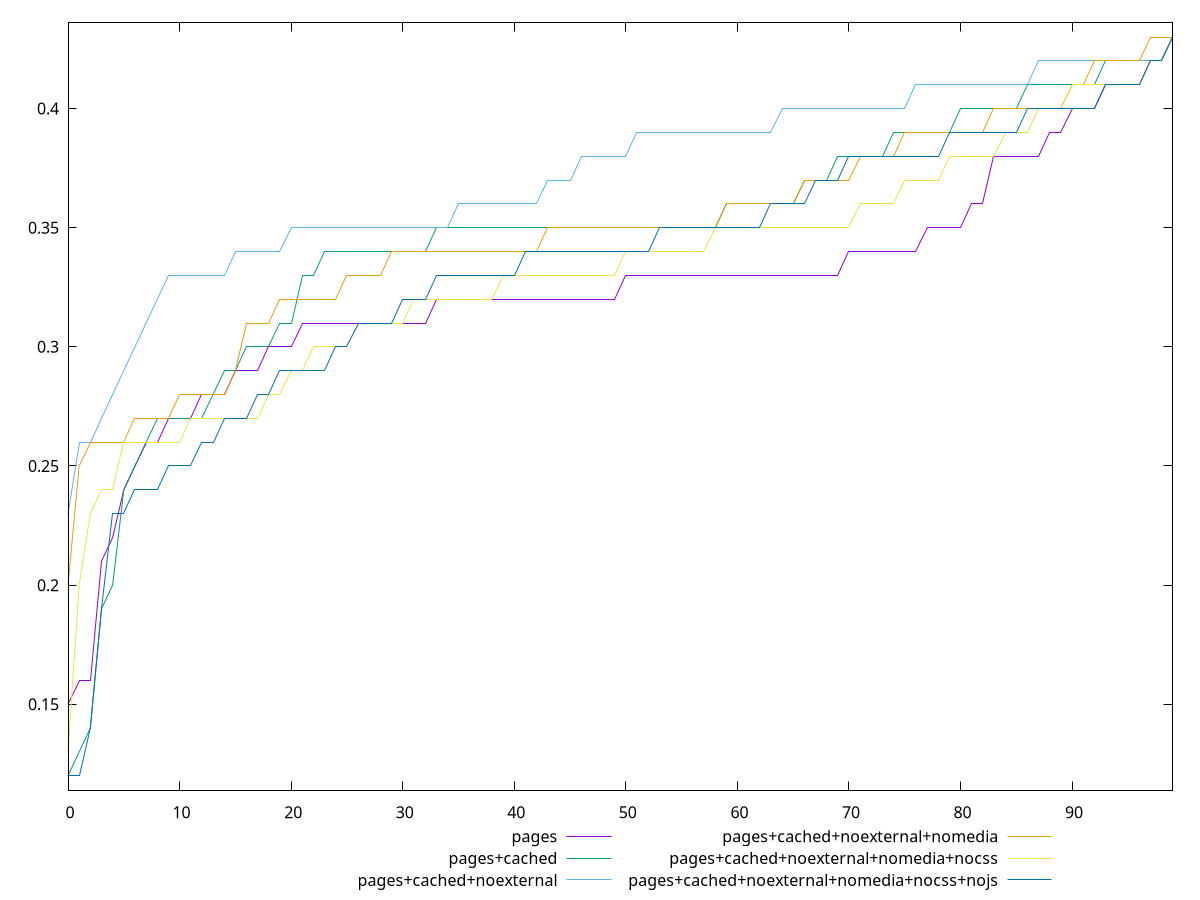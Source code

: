 reset

$pages <<EOF
0 0.15
1 0.16
2 0.16
3 0.21
4 0.22
5 0.24
6 0.25
7 0.26
8 0.26
9 0.27
10 0.27
11 0.27
12 0.28
13 0.28
14 0.28
15 0.29
16 0.29
17 0.29
18 0.3
19 0.3
20 0.3
21 0.31
22 0.31
23 0.31
24 0.31
25 0.31
26 0.31
27 0.31
28 0.31
29 0.31
30 0.31
31 0.31
32 0.31
33 0.32
34 0.32
35 0.32
36 0.32
37 0.32
38 0.32
39 0.32
40 0.32
41 0.32
42 0.32
43 0.32
44 0.32
45 0.32
46 0.32
47 0.32
48 0.32
49 0.32
50 0.33
51 0.33
52 0.33
53 0.33
54 0.33
55 0.33
56 0.33
57 0.33
58 0.33
59 0.33
60 0.33
61 0.33
62 0.33
63 0.33
64 0.33
65 0.33
66 0.33
67 0.33
68 0.33
69 0.33
70 0.34
71 0.34
72 0.34
73 0.34
74 0.34
75 0.34
76 0.34
77 0.35
78 0.35
79 0.35
80 0.35
81 0.36
82 0.36
83 0.38
84 0.38
85 0.38
86 0.38
87 0.38
88 0.39
89 0.39
90 0.4
91 0.4
92 0.4
93 0.41
94 0.41
95 0.41
96 0.41
97 0.42
98 0.42
99 0.43
EOF

$pagesCached <<EOF
0 0.12
1 0.13
2 0.14
3 0.19
4 0.2
5 0.24
6 0.25
7 0.26
8 0.27
9 0.27
10 0.27
11 0.27
12 0.27
13 0.28
14 0.29
15 0.29
16 0.3
17 0.3
18 0.3
19 0.31
20 0.31
21 0.33
22 0.33
23 0.34
24 0.34
25 0.34
26 0.34
27 0.34
28 0.34
29 0.34
30 0.34
31 0.34
32 0.34
33 0.35
34 0.35
35 0.35
36 0.35
37 0.35
38 0.35
39 0.35
40 0.35
41 0.35
42 0.35
43 0.35
44 0.35
45 0.35
46 0.35
47 0.35
48 0.35
49 0.35
50 0.35
51 0.35
52 0.35
53 0.35
54 0.35
55 0.35
56 0.35
57 0.35
58 0.35
59 0.36
60 0.36
61 0.36
62 0.36
63 0.36
64 0.36
65 0.36
66 0.37
67 0.37
68 0.37
69 0.38
70 0.38
71 0.38
72 0.38
73 0.38
74 0.39
75 0.39
76 0.39
77 0.39
78 0.39
79 0.39
80 0.4
81 0.4
82 0.4
83 0.4
84 0.4
85 0.4
86 0.41
87 0.41
88 0.41
89 0.41
90 0.41
91 0.41
92 0.41
93 0.42
94 0.42
95 0.42
96 0.42
97 0.42
98 0.42
99 0.43
EOF

$pagesCachedNoexternal <<EOF
0 0.23
1 0.26
2 0.26
3 0.27
4 0.28
5 0.29
6 0.3
7 0.31
8 0.32
9 0.33
10 0.33
11 0.33
12 0.33
13 0.33
14 0.33
15 0.34
16 0.34
17 0.34
18 0.34
19 0.34
20 0.35
21 0.35
22 0.35
23 0.35
24 0.35
25 0.35
26 0.35
27 0.35
28 0.35
29 0.35
30 0.35
31 0.35
32 0.35
33 0.35
34 0.35
35 0.36
36 0.36
37 0.36
38 0.36
39 0.36
40 0.36
41 0.36
42 0.36
43 0.37
44 0.37
45 0.37
46 0.38
47 0.38
48 0.38
49 0.38
50 0.38
51 0.39
52 0.39
53 0.39
54 0.39
55 0.39
56 0.39
57 0.39
58 0.39
59 0.39
60 0.39
61 0.39
62 0.39
63 0.39
64 0.4
65 0.4
66 0.4
67 0.4
68 0.4
69 0.4
70 0.4
71 0.4
72 0.4
73 0.4
74 0.4
75 0.4
76 0.41
77 0.41
78 0.41
79 0.41
80 0.41
81 0.41
82 0.41
83 0.41
84 0.41
85 0.41
86 0.41
87 0.42
88 0.42
89 0.42
90 0.42
91 0.42
92 0.42
93 0.42
94 0.42
95 0.42
96 0.42
97 0.42
98 0.42
99 0.43
EOF

$pagesCachedNoexternalNomedia <<EOF
0 0.2
1 0.25
2 0.26
3 0.26
4 0.26
5 0.26
6 0.27
7 0.27
8 0.27
9 0.27
10 0.28
11 0.28
12 0.28
13 0.28
14 0.28
15 0.29
16 0.31
17 0.31
18 0.31
19 0.32
20 0.32
21 0.32
22 0.32
23 0.32
24 0.32
25 0.33
26 0.33
27 0.33
28 0.33
29 0.34
30 0.34
31 0.34
32 0.34
33 0.34
34 0.34
35 0.34
36 0.34
37 0.34
38 0.34
39 0.34
40 0.34
41 0.34
42 0.34
43 0.35
44 0.35
45 0.35
46 0.35
47 0.35
48 0.35
49 0.35
50 0.35
51 0.35
52 0.35
53 0.35
54 0.35
55 0.35
56 0.35
57 0.35
58 0.35
59 0.36
60 0.36
61 0.36
62 0.36
63 0.36
64 0.36
65 0.36
66 0.37
67 0.37
68 0.37
69 0.37
70 0.37
71 0.38
72 0.38
73 0.38
74 0.38
75 0.39
76 0.39
77 0.39
78 0.39
79 0.39
80 0.39
81 0.39
82 0.39
83 0.4
84 0.4
85 0.4
86 0.4
87 0.4
88 0.4
89 0.4
90 0.41
91 0.41
92 0.42
93 0.42
94 0.42
95 0.42
96 0.42
97 0.43
98 0.43
99 0.43
EOF

$pagesCachedNoexternalNomediaNocss <<EOF
0 0.13
1 0.2
2 0.23
3 0.24
4 0.24
5 0.26
6 0.26
7 0.26
8 0.26
9 0.26
10 0.26
11 0.27
12 0.27
13 0.27
14 0.27
15 0.27
16 0.27
17 0.27
18 0.28
19 0.28
20 0.29
21 0.29
22 0.3
23 0.3
24 0.3
25 0.3
26 0.31
27 0.31
28 0.31
29 0.31
30 0.31
31 0.32
32 0.32
33 0.32
34 0.32
35 0.32
36 0.32
37 0.32
38 0.32
39 0.33
40 0.33
41 0.33
42 0.33
43 0.33
44 0.33
45 0.33
46 0.33
47 0.33
48 0.33
49 0.33
50 0.34
51 0.34
52 0.34
53 0.34
54 0.34
55 0.34
56 0.34
57 0.34
58 0.35
59 0.35
60 0.35
61 0.35
62 0.35
63 0.35
64 0.35
65 0.35
66 0.35
67 0.35
68 0.35
69 0.35
70 0.35
71 0.36
72 0.36
73 0.36
74 0.36
75 0.37
76 0.37
77 0.37
78 0.37
79 0.38
80 0.38
81 0.38
82 0.38
83 0.38
84 0.39
85 0.39
86 0.39
87 0.4
88 0.4
89 0.4
90 0.41
91 0.41
92 0.41
93 0.41
94 0.41
95 0.41
96 0.41
97 0.42
98 0.42
99 0.43
EOF

$pagesCachedNoexternalNomediaNocssNojs <<EOF
0 0.12
1 0.12
2 0.14
3 0.19
4 0.23
5 0.23
6 0.24
7 0.24
8 0.24
9 0.25
10 0.25
11 0.25
12 0.26
13 0.26
14 0.27
15 0.27
16 0.27
17 0.28
18 0.28
19 0.29
20 0.29
21 0.29
22 0.29
23 0.29
24 0.3
25 0.3
26 0.31
27 0.31
28 0.31
29 0.31
30 0.32
31 0.32
32 0.32
33 0.33
34 0.33
35 0.33
36 0.33
37 0.33
38 0.33
39 0.33
40 0.33
41 0.34
42 0.34
43 0.34
44 0.34
45 0.34
46 0.34
47 0.34
48 0.34
49 0.34
50 0.34
51 0.34
52 0.34
53 0.35
54 0.35
55 0.35
56 0.35
57 0.35
58 0.35
59 0.35
60 0.35
61 0.35
62 0.35
63 0.36
64 0.36
65 0.36
66 0.36
67 0.37
68 0.37
69 0.37
70 0.38
71 0.38
72 0.38
73 0.38
74 0.38
75 0.38
76 0.38
77 0.38
78 0.38
79 0.39
80 0.39
81 0.39
82 0.39
83 0.39
84 0.39
85 0.39
86 0.4
87 0.4
88 0.4
89 0.4
90 0.4
91 0.4
92 0.4
93 0.41
94 0.41
95 0.41
96 0.41
97 0.42
98 0.42
99 0.43
EOF

set key outside below
set xrange [0:99]
set yrange [0.1138:0.4362]
set trange [0.1138:0.4362]
set terminal svg size 640, 600 enhanced background rgb 'white'
set output "reprap/meta/score/comparison/sorted/all_raw.svg"

plot $pages title "pages" with line, \
     $pagesCached title "pages+cached" with line, \
     $pagesCachedNoexternal title "pages+cached+noexternal" with line, \
     $pagesCachedNoexternalNomedia title "pages+cached+noexternal+nomedia" with line, \
     $pagesCachedNoexternalNomediaNocss title "pages+cached+noexternal+nomedia+nocss" with line, \
     $pagesCachedNoexternalNomediaNocssNojs title "pages+cached+noexternal+nomedia+nocss+nojs" with line

reset
